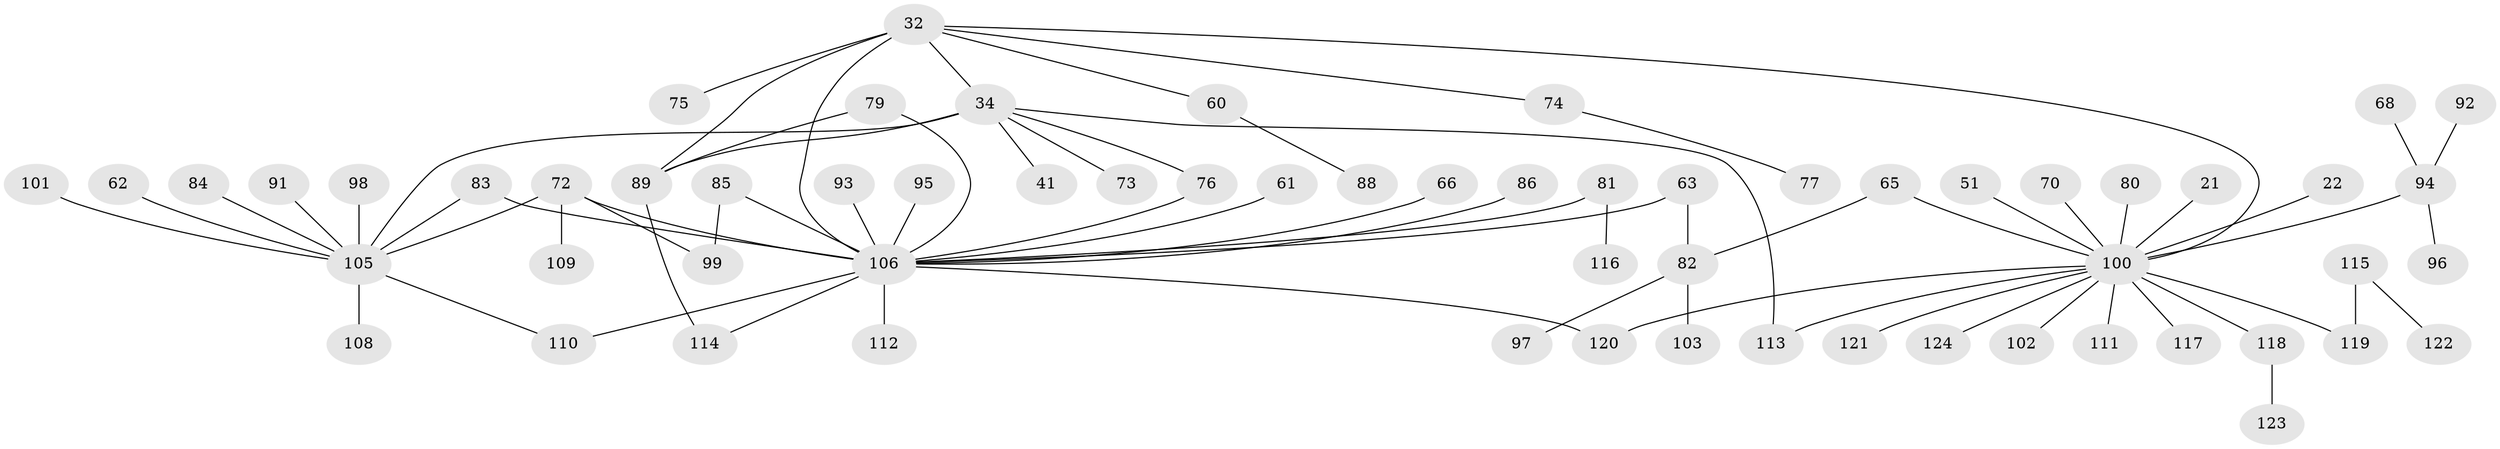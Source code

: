 // original degree distribution, {5: 0.04032258064516129, 2: 0.2903225806451613, 6: 0.008064516129032258, 4: 0.10483870967741936, 11: 0.008064516129032258, 3: 0.16129032258064516, 1: 0.3790322580645161, 7: 0.008064516129032258}
// Generated by graph-tools (version 1.1) at 2025/45/03/04/25 21:45:16]
// undirected, 62 vertices, 72 edges
graph export_dot {
graph [start="1"]
  node [color=gray90,style=filled];
  21;
  22;
  32 [super="+10+4"];
  34 [super="+6+24"];
  41 [super="+26"];
  51;
  60;
  61 [super="+46"];
  62;
  63;
  65 [super="+53"];
  66;
  68;
  70;
  72 [super="+30"];
  73;
  74;
  75;
  76 [super="+67"];
  77;
  79;
  80;
  81 [super="+64"];
  82;
  83;
  84;
  85;
  86;
  88;
  89 [super="+29+55"];
  91;
  92;
  93;
  94 [super="+37+44+52"];
  95;
  96;
  97;
  98;
  99;
  100 [super="+9+25+33+20+58"];
  101;
  102;
  103;
  105 [super="+50"];
  106 [super="+90+59+78"];
  108;
  109 [super="+36"];
  110;
  111 [super="+45"];
  112;
  113 [super="+107"];
  114;
  115;
  116;
  117;
  118;
  119 [super="+57"];
  120 [super="+104"];
  121;
  122;
  123;
  124;
  21 -- 100;
  22 -- 100;
  32 -- 74;
  32 -- 75;
  32 -- 34 [weight=2];
  32 -- 100;
  32 -- 60;
  32 -- 106 [weight=3];
  32 -- 89;
  34 -- 73;
  34 -- 76;
  34 -- 41;
  34 -- 113;
  34 -- 105;
  34 -- 89;
  51 -- 100;
  60 -- 88;
  61 -- 106 [weight=2];
  62 -- 105;
  63 -- 82;
  63 -- 106;
  65 -- 82;
  65 -- 100;
  66 -- 106;
  68 -- 94;
  70 -- 100;
  72 -- 99;
  72 -- 106 [weight=2];
  72 -- 109;
  72 -- 105;
  74 -- 77;
  76 -- 106;
  79 -- 106;
  79 -- 89;
  80 -- 100;
  81 -- 116;
  81 -- 106;
  82 -- 97;
  82 -- 103;
  83 -- 105;
  83 -- 106;
  84 -- 105;
  85 -- 99;
  85 -- 106;
  86 -- 106;
  89 -- 114;
  91 -- 105;
  92 -- 94;
  93 -- 106;
  94 -- 100;
  94 -- 96;
  95 -- 106;
  98 -- 105;
  100 -- 117;
  100 -- 102;
  100 -- 124;
  100 -- 118;
  100 -- 119 [weight=2];
  100 -- 121;
  100 -- 120;
  100 -- 113;
  100 -- 111;
  101 -- 105;
  105 -- 108;
  105 -- 110;
  106 -- 110;
  106 -- 112;
  106 -- 114;
  106 -- 120;
  115 -- 122;
  115 -- 119;
  118 -- 123;
}
